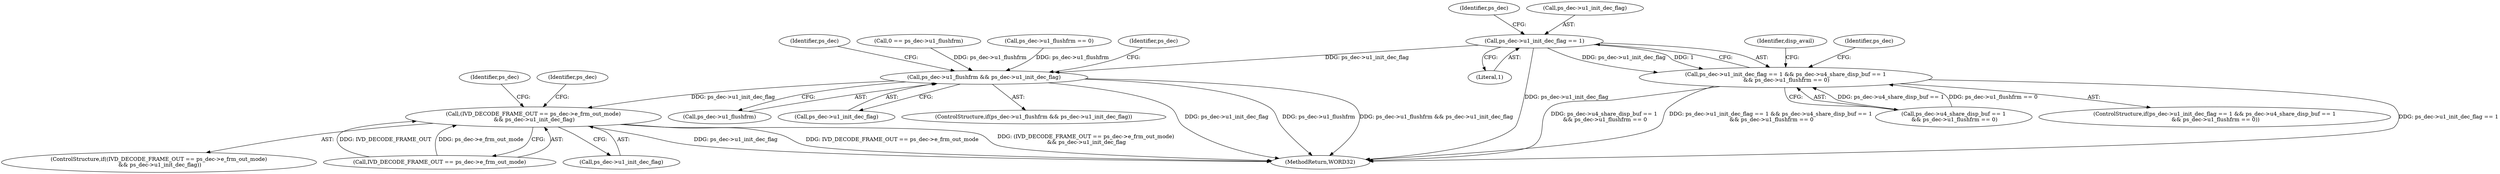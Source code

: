 digraph "0_Android_7554755536019e439433c515eeb44e701fb3bfb2@pointer" {
"1000531" [label="(Call,ps_dec->u1_init_dec_flag == 1)"];
"1000530" [label="(Call,ps_dec->u1_init_dec_flag == 1 && ps_dec->u4_share_disp_buf == 1\n && ps_dec->u1_flushfrm == 0)"];
"1000705" [label="(Call,ps_dec->u1_flushfrm && ps_dec->u1_init_dec_flag)"];
"1001984" [label="(Call,(IVD_DECODE_FRAME_OUT == ps_dec->e_frm_out_mode)\n && ps_dec->u1_init_dec_flag)"];
"1002023" [label="(Identifier,ps_dec)"];
"1000706" [label="(Call,ps_dec->u1_flushfrm)"];
"1000535" [label="(Literal,1)"];
"1000536" [label="(Call,ps_dec->u4_share_disp_buf == 1\n && ps_dec->u1_flushfrm == 0)"];
"1000707" [label="(Identifier,ps_dec)"];
"1002142" [label="(MethodReturn,WORD32)"];
"1001984" [label="(Call,(IVD_DECODE_FRAME_OUT == ps_dec->e_frm_out_mode)\n && ps_dec->u1_init_dec_flag)"];
"1000539" [label="(Identifier,ps_dec)"];
"1000704" [label="(ControlStructure,if(ps_dec->u1_flushfrm && ps_dec->u1_init_dec_flag))"];
"1000709" [label="(Call,ps_dec->u1_init_dec_flag)"];
"1000532" [label="(Call,ps_dec->u1_init_dec_flag)"];
"1000530" [label="(Call,ps_dec->u1_init_dec_flag == 1 && ps_dec->u4_share_disp_buf == 1\n && ps_dec->u1_flushfrm == 0)"];
"1001985" [label="(Call,IVD_DECODE_FRAME_OUT == ps_dec->e_frm_out_mode)"];
"1001995" [label="(Identifier,ps_dec)"];
"1000705" [label="(Call,ps_dec->u1_flushfrm && ps_dec->u1_init_dec_flag)"];
"1001983" [label="(ControlStructure,if((IVD_DECODE_FRAME_OUT == ps_dec->e_frm_out_mode)\n && ps_dec->u1_init_dec_flag))"];
"1000531" [label="(Call,ps_dec->u1_init_dec_flag == 1)"];
"1000551" [label="(Identifier,disp_avail)"];
"1000892" [label="(Identifier,ps_dec)"];
"1000529" [label="(ControlStructure,if(ps_dec->u1_init_dec_flag == 1 && ps_dec->u4_share_disp_buf == 1\n && ps_dec->u1_flushfrm == 0))"];
"1000253" [label="(Call,0 == ps_dec->u1_flushfrm)"];
"1001990" [label="(Call,ps_dec->u1_init_dec_flag)"];
"1000542" [label="(Call,ps_dec->u1_flushfrm == 0)"];
"1000714" [label="(Identifier,ps_dec)"];
"1000531" -> "1000530"  [label="AST: "];
"1000531" -> "1000535"  [label="CFG: "];
"1000532" -> "1000531"  [label="AST: "];
"1000535" -> "1000531"  [label="AST: "];
"1000539" -> "1000531"  [label="CFG: "];
"1000530" -> "1000531"  [label="CFG: "];
"1000531" -> "1002142"  [label="DDG: ps_dec->u1_init_dec_flag"];
"1000531" -> "1000530"  [label="DDG: ps_dec->u1_init_dec_flag"];
"1000531" -> "1000530"  [label="DDG: 1"];
"1000531" -> "1000705"  [label="DDG: ps_dec->u1_init_dec_flag"];
"1000530" -> "1000529"  [label="AST: "];
"1000530" -> "1000536"  [label="CFG: "];
"1000536" -> "1000530"  [label="AST: "];
"1000551" -> "1000530"  [label="CFG: "];
"1000707" -> "1000530"  [label="CFG: "];
"1000530" -> "1002142"  [label="DDG: ps_dec->u1_init_dec_flag == 1"];
"1000530" -> "1002142"  [label="DDG: ps_dec->u4_share_disp_buf == 1\n && ps_dec->u1_flushfrm == 0"];
"1000530" -> "1002142"  [label="DDG: ps_dec->u1_init_dec_flag == 1 && ps_dec->u4_share_disp_buf == 1\n && ps_dec->u1_flushfrm == 0"];
"1000536" -> "1000530"  [label="DDG: ps_dec->u4_share_disp_buf == 1"];
"1000536" -> "1000530"  [label="DDG: ps_dec->u1_flushfrm == 0"];
"1000705" -> "1000704"  [label="AST: "];
"1000705" -> "1000706"  [label="CFG: "];
"1000705" -> "1000709"  [label="CFG: "];
"1000706" -> "1000705"  [label="AST: "];
"1000709" -> "1000705"  [label="AST: "];
"1000714" -> "1000705"  [label="CFG: "];
"1000892" -> "1000705"  [label="CFG: "];
"1000705" -> "1002142"  [label="DDG: ps_dec->u1_init_dec_flag"];
"1000705" -> "1002142"  [label="DDG: ps_dec->u1_flushfrm"];
"1000705" -> "1002142"  [label="DDG: ps_dec->u1_flushfrm && ps_dec->u1_init_dec_flag"];
"1000253" -> "1000705"  [label="DDG: ps_dec->u1_flushfrm"];
"1000542" -> "1000705"  [label="DDG: ps_dec->u1_flushfrm"];
"1000705" -> "1001984"  [label="DDG: ps_dec->u1_init_dec_flag"];
"1001984" -> "1001983"  [label="AST: "];
"1001984" -> "1001985"  [label="CFG: "];
"1001984" -> "1001990"  [label="CFG: "];
"1001985" -> "1001984"  [label="AST: "];
"1001990" -> "1001984"  [label="AST: "];
"1001995" -> "1001984"  [label="CFG: "];
"1002023" -> "1001984"  [label="CFG: "];
"1001984" -> "1002142"  [label="DDG: ps_dec->u1_init_dec_flag"];
"1001984" -> "1002142"  [label="DDG: IVD_DECODE_FRAME_OUT == ps_dec->e_frm_out_mode"];
"1001984" -> "1002142"  [label="DDG: (IVD_DECODE_FRAME_OUT == ps_dec->e_frm_out_mode)\n && ps_dec->u1_init_dec_flag"];
"1001985" -> "1001984"  [label="DDG: IVD_DECODE_FRAME_OUT"];
"1001985" -> "1001984"  [label="DDG: ps_dec->e_frm_out_mode"];
}
